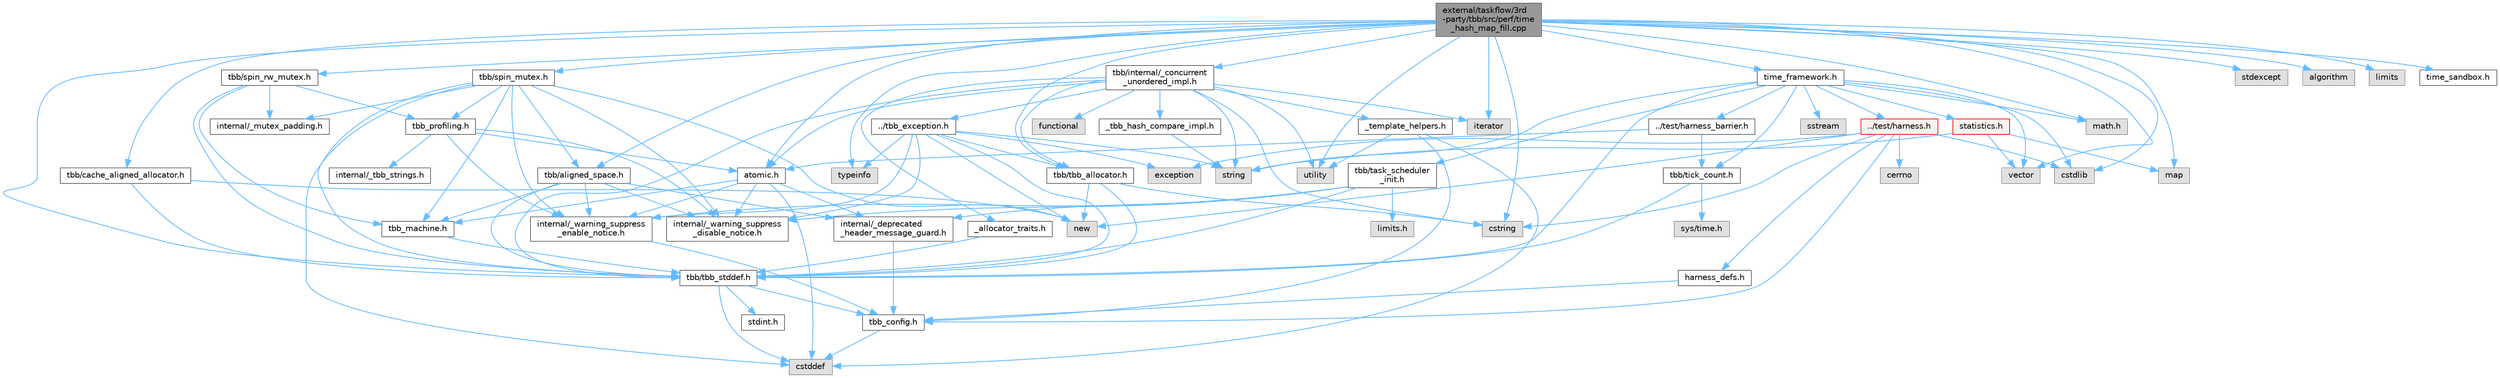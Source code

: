digraph "external/taskflow/3rd-party/tbb/src/perf/time_hash_map_fill.cpp"
{
 // LATEX_PDF_SIZE
  bgcolor="transparent";
  edge [fontname=Helvetica,fontsize=10,labelfontname=Helvetica,labelfontsize=10];
  node [fontname=Helvetica,fontsize=10,shape=box,height=0.2,width=0.4];
  Node1 [id="Node000001",label="external/taskflow/3rd\l-party/tbb/src/perf/time\l_hash_map_fill.cpp",height=0.2,width=0.4,color="gray40", fillcolor="grey60", style="filled", fontcolor="black",tooltip=" "];
  Node1 -> Node2 [id="edge1_Node000001_Node000002",color="steelblue1",style="solid",tooltip=" "];
  Node2 [id="Node000002",label="cstdlib",height=0.2,width=0.4,color="grey60", fillcolor="#E0E0E0", style="filled",tooltip=" "];
  Node1 -> Node3 [id="edge2_Node000001_Node000003",color="steelblue1",style="solid",tooltip=" "];
  Node3 [id="Node000003",label="math.h",height=0.2,width=0.4,color="grey60", fillcolor="#E0E0E0", style="filled",tooltip=" "];
  Node1 -> Node4 [id="edge3_Node000001_Node000004",color="steelblue1",style="solid",tooltip=" "];
  Node4 [id="Node000004",label="tbb/tbb_stddef.h",height=0.2,width=0.4,color="grey40", fillcolor="white", style="filled",URL="$tbb__stddef_8h.html",tooltip=" "];
  Node4 -> Node5 [id="edge4_Node000004_Node000005",color="steelblue1",style="solid",tooltip=" "];
  Node5 [id="Node000005",label="tbb_config.h",height=0.2,width=0.4,color="grey40", fillcolor="white", style="filled",URL="$tbb__config_8h.html",tooltip=" "];
  Node5 -> Node6 [id="edge5_Node000005_Node000006",color="steelblue1",style="solid",tooltip=" "];
  Node6 [id="Node000006",label="cstddef",height=0.2,width=0.4,color="grey60", fillcolor="#E0E0E0", style="filled",tooltip=" "];
  Node4 -> Node6 [id="edge6_Node000004_Node000006",color="steelblue1",style="solid",tooltip=" "];
  Node4 -> Node7 [id="edge7_Node000004_Node000007",color="steelblue1",style="solid",tooltip=" "];
  Node7 [id="Node000007",label="stdint.h",height=0.2,width=0.4,color="grey40", fillcolor="white", style="filled",URL="$stdint_8h.html",tooltip=" "];
  Node1 -> Node8 [id="edge8_Node000001_Node000008",color="steelblue1",style="solid",tooltip=" "];
  Node8 [id="Node000008",label="vector",height=0.2,width=0.4,color="grey60", fillcolor="#E0E0E0", style="filled",tooltip=" "];
  Node1 -> Node9 [id="edge9_Node000001_Node000009",color="steelblue1",style="solid",tooltip=" "];
  Node9 [id="Node000009",label="map",height=0.2,width=0.4,color="grey60", fillcolor="#E0E0E0", style="filled",tooltip=" "];
  Node1 -> Node10 [id="edge10_Node000001_Node000010",color="steelblue1",style="solid",tooltip=" "];
  Node10 [id="Node000010",label="stdexcept",height=0.2,width=0.4,color="grey60", fillcolor="#E0E0E0", style="filled",tooltip=" "];
  Node1 -> Node11 [id="edge11_Node000001_Node000011",color="steelblue1",style="solid",tooltip=" "];
  Node11 [id="Node000011",label="iterator",height=0.2,width=0.4,color="grey60", fillcolor="#E0E0E0", style="filled",tooltip=" "];
  Node1 -> Node12 [id="edge12_Node000001_Node000012",color="steelblue1",style="solid",tooltip=" "];
  Node12 [id="Node000012",label="algorithm",height=0.2,width=0.4,color="grey60", fillcolor="#E0E0E0", style="filled",tooltip=" "];
  Node1 -> Node13 [id="edge13_Node000001_Node000013",color="steelblue1",style="solid",tooltip=" "];
  Node13 [id="Node000013",label="utility",height=0.2,width=0.4,color="grey60", fillcolor="#E0E0E0", style="filled",tooltip=" "];
  Node1 -> Node14 [id="edge14_Node000001_Node000014",color="steelblue1",style="solid",tooltip=" "];
  Node14 [id="Node000014",label="cstring",height=0.2,width=0.4,color="grey60", fillcolor="#E0E0E0", style="filled",tooltip=" "];
  Node1 -> Node15 [id="edge15_Node000001_Node000015",color="steelblue1",style="solid",tooltip=" "];
  Node15 [id="Node000015",label="typeinfo",height=0.2,width=0.4,color="grey60", fillcolor="#E0E0E0", style="filled",tooltip=" "];
  Node1 -> Node16 [id="edge16_Node000001_Node000016",color="steelblue1",style="solid",tooltip=" "];
  Node16 [id="Node000016",label="tbb/cache_aligned_allocator.h",height=0.2,width=0.4,color="grey40", fillcolor="white", style="filled",URL="$cache__aligned__allocator_8h.html",tooltip=" "];
  Node16 -> Node17 [id="edge17_Node000016_Node000017",color="steelblue1",style="solid",tooltip=" "];
  Node17 [id="Node000017",label="new",height=0.2,width=0.4,color="grey60", fillcolor="#E0E0E0", style="filled",tooltip=" "];
  Node16 -> Node4 [id="edge18_Node000016_Node000004",color="steelblue1",style="solid",tooltip=" "];
  Node1 -> Node18 [id="edge19_Node000001_Node000018",color="steelblue1",style="solid",tooltip=" "];
  Node18 [id="Node000018",label="tbb/tbb_allocator.h",height=0.2,width=0.4,color="grey40", fillcolor="white", style="filled",URL="$tbb__allocator_8h.html",tooltip=" "];
  Node18 -> Node4 [id="edge20_Node000018_Node000004",color="steelblue1",style="solid",tooltip=" "];
  Node18 -> Node17 [id="edge21_Node000018_Node000017",color="steelblue1",style="solid",tooltip=" "];
  Node18 -> Node14 [id="edge22_Node000018_Node000014",color="steelblue1",style="solid",tooltip=" "];
  Node1 -> Node19 [id="edge23_Node000001_Node000019",color="steelblue1",style="solid",tooltip=" "];
  Node19 [id="Node000019",label="tbb/spin_rw_mutex.h",height=0.2,width=0.4,color="grey40", fillcolor="white", style="filled",URL="$spin__rw__mutex_8h.html",tooltip=" "];
  Node19 -> Node4 [id="edge24_Node000019_Node000004",color="steelblue1",style="solid",tooltip=" "];
  Node19 -> Node20 [id="edge25_Node000019_Node000020",color="steelblue1",style="solid",tooltip=" "];
  Node20 [id="Node000020",label="tbb_machine.h",height=0.2,width=0.4,color="grey40", fillcolor="white", style="filled",URL="$tbb__machine_8h.html",tooltip=" "];
  Node20 -> Node4 [id="edge26_Node000020_Node000004",color="steelblue1",style="solid",tooltip=" "];
  Node19 -> Node21 [id="edge27_Node000019_Node000021",color="steelblue1",style="solid",tooltip=" "];
  Node21 [id="Node000021",label="tbb_profiling.h",height=0.2,width=0.4,color="grey40", fillcolor="white", style="filled",URL="$tbb__profiling_8h.html",tooltip=" "];
  Node21 -> Node22 [id="edge28_Node000021_Node000022",color="steelblue1",style="solid",tooltip=" "];
  Node22 [id="Node000022",label="internal/_warning_suppress\l_enable_notice.h",height=0.2,width=0.4,color="grey40", fillcolor="white", style="filled",URL="$__warning__suppress__enable__notice_8h.html",tooltip=" "];
  Node22 -> Node5 [id="edge29_Node000022_Node000005",color="steelblue1",style="solid",tooltip=" "];
  Node21 -> Node23 [id="edge30_Node000021_Node000023",color="steelblue1",style="solid",tooltip=" "];
  Node23 [id="Node000023",label="internal/_tbb_strings.h",height=0.2,width=0.4,color="grey40", fillcolor="white", style="filled",URL="$__tbb__strings_8h.html",tooltip=" "];
  Node21 -> Node24 [id="edge31_Node000021_Node000024",color="steelblue1",style="solid",tooltip=" "];
  Node24 [id="Node000024",label="atomic.h",height=0.2,width=0.4,color="grey40", fillcolor="white", style="filled",URL="$external_2taskflow_23rd-party_2tbb_2include_2tbb_2atomic_8h.html",tooltip=" "];
  Node24 -> Node25 [id="edge32_Node000024_Node000025",color="steelblue1",style="solid",tooltip=" "];
  Node25 [id="Node000025",label="internal/_deprecated\l_header_message_guard.h",height=0.2,width=0.4,color="grey40", fillcolor="white", style="filled",URL="$__deprecated__header__message__guard_8h.html",tooltip=" "];
  Node25 -> Node5 [id="edge33_Node000025_Node000005",color="steelblue1",style="solid",tooltip=" "];
  Node24 -> Node22 [id="edge34_Node000024_Node000022",color="steelblue1",style="solid",tooltip=" "];
  Node24 -> Node6 [id="edge35_Node000024_Node000006",color="steelblue1",style="solid",tooltip=" "];
  Node24 -> Node20 [id="edge36_Node000024_Node000020",color="steelblue1",style="solid",tooltip=" "];
  Node24 -> Node26 [id="edge37_Node000024_Node000026",color="steelblue1",style="solid",tooltip=" "];
  Node26 [id="Node000026",label="internal/_warning_suppress\l_disable_notice.h",height=0.2,width=0.4,color="grey40", fillcolor="white", style="filled",URL="$__warning__suppress__disable__notice_8h.html",tooltip=" "];
  Node21 -> Node26 [id="edge38_Node000021_Node000026",color="steelblue1",style="solid",tooltip=" "];
  Node19 -> Node27 [id="edge39_Node000019_Node000027",color="steelblue1",style="solid",tooltip=" "];
  Node27 [id="Node000027",label="internal/_mutex_padding.h",height=0.2,width=0.4,color="grey40", fillcolor="white", style="filled",URL="$__mutex__padding_8h.html",tooltip=" "];
  Node1 -> Node28 [id="edge40_Node000001_Node000028",color="steelblue1",style="solid",tooltip=" "];
  Node28 [id="Node000028",label="tbb/aligned_space.h",height=0.2,width=0.4,color="grey40", fillcolor="white", style="filled",URL="$aligned__space_8h.html",tooltip=" "];
  Node28 -> Node25 [id="edge41_Node000028_Node000025",color="steelblue1",style="solid",tooltip=" "];
  Node28 -> Node22 [id="edge42_Node000028_Node000022",color="steelblue1",style="solid",tooltip=" "];
  Node28 -> Node4 [id="edge43_Node000028_Node000004",color="steelblue1",style="solid",tooltip=" "];
  Node28 -> Node20 [id="edge44_Node000028_Node000020",color="steelblue1",style="solid",tooltip=" "];
  Node28 -> Node26 [id="edge45_Node000028_Node000026",color="steelblue1",style="solid",tooltip=" "];
  Node1 -> Node24 [id="edge46_Node000001_Node000024",color="steelblue1",style="solid",tooltip=" "];
  Node1 -> Node29 [id="edge47_Node000001_Node000029",color="steelblue1",style="solid",tooltip=" "];
  Node29 [id="Node000029",label="tbb/internal/_concurrent\l_unordered_impl.h",height=0.2,width=0.4,color="grey40", fillcolor="white", style="filled",URL="$__concurrent__unordered__impl_8h.html",tooltip=" "];
  Node29 -> Node4 [id="edge48_Node000029_Node000004",color="steelblue1",style="solid",tooltip=" "];
  Node29 -> Node11 [id="edge49_Node000029_Node000011",color="steelblue1",style="solid",tooltip=" "];
  Node29 -> Node13 [id="edge50_Node000029_Node000013",color="steelblue1",style="solid",tooltip=" "];
  Node29 -> Node30 [id="edge51_Node000029_Node000030",color="steelblue1",style="solid",tooltip=" "];
  Node30 [id="Node000030",label="functional",height=0.2,width=0.4,color="grey60", fillcolor="#E0E0E0", style="filled",tooltip=" "];
  Node29 -> Node31 [id="edge52_Node000029_Node000031",color="steelblue1",style="solid",tooltip=" "];
  Node31 [id="Node000031",label="string",height=0.2,width=0.4,color="grey60", fillcolor="#E0E0E0", style="filled",tooltip=" "];
  Node29 -> Node14 [id="edge53_Node000029_Node000014",color="steelblue1",style="solid",tooltip=" "];
  Node29 -> Node24 [id="edge54_Node000029_Node000024",color="steelblue1",style="solid",tooltip=" "];
  Node29 -> Node32 [id="edge55_Node000029_Node000032",color="steelblue1",style="solid",tooltip=" "];
  Node32 [id="Node000032",label="../tbb_exception.h",height=0.2,width=0.4,color="grey40", fillcolor="white", style="filled",URL="$tbb__exception_8h.html",tooltip=" "];
  Node32 -> Node22 [id="edge56_Node000032_Node000022",color="steelblue1",style="solid",tooltip=" "];
  Node32 -> Node4 [id="edge57_Node000032_Node000004",color="steelblue1",style="solid",tooltip=" "];
  Node32 -> Node33 [id="edge58_Node000032_Node000033",color="steelblue1",style="solid",tooltip=" "];
  Node33 [id="Node000033",label="exception",height=0.2,width=0.4,color="grey60", fillcolor="#E0E0E0", style="filled",tooltip=" "];
  Node32 -> Node17 [id="edge59_Node000032_Node000017",color="steelblue1",style="solid",tooltip=" "];
  Node32 -> Node31 [id="edge60_Node000032_Node000031",color="steelblue1",style="solid",tooltip=" "];
  Node32 -> Node18 [id="edge61_Node000032_Node000018",color="steelblue1",style="solid",tooltip=" "];
  Node32 -> Node15 [id="edge62_Node000032_Node000015",color="steelblue1",style="solid",tooltip=" "];
  Node32 -> Node26 [id="edge63_Node000032_Node000026",color="steelblue1",style="solid",tooltip=" "];
  Node29 -> Node18 [id="edge64_Node000029_Node000018",color="steelblue1",style="solid",tooltip=" "];
  Node29 -> Node34 [id="edge65_Node000029_Node000034",color="steelblue1",style="solid",tooltip=" "];
  Node34 [id="Node000034",label="_allocator_traits.h",height=0.2,width=0.4,color="grey40", fillcolor="white", style="filled",URL="$__allocator__traits_8h.html",tooltip=" "];
  Node34 -> Node4 [id="edge66_Node000034_Node000004",color="steelblue1",style="solid",tooltip=" "];
  Node29 -> Node35 [id="edge67_Node000029_Node000035",color="steelblue1",style="solid",tooltip=" "];
  Node35 [id="Node000035",label="_tbb_hash_compare_impl.h",height=0.2,width=0.4,color="grey40", fillcolor="white", style="filled",URL="$__tbb__hash__compare__impl_8h.html",tooltip=" "];
  Node35 -> Node31 [id="edge68_Node000035_Node000031",color="steelblue1",style="solid",tooltip=" "];
  Node29 -> Node36 [id="edge69_Node000029_Node000036",color="steelblue1",style="solid",tooltip=" "];
  Node36 [id="Node000036",label="_template_helpers.h",height=0.2,width=0.4,color="grey40", fillcolor="white", style="filled",URL="$__template__helpers_8h.html",tooltip=" "];
  Node36 -> Node13 [id="edge70_Node000036_Node000013",color="steelblue1",style="solid",tooltip=" "];
  Node36 -> Node6 [id="edge71_Node000036_Node000006",color="steelblue1",style="solid",tooltip=" "];
  Node36 -> Node5 [id="edge72_Node000036_Node000005",color="steelblue1",style="solid",tooltip=" "];
  Node1 -> Node37 [id="edge73_Node000001_Node000037",color="steelblue1",style="solid",tooltip=" "];
  Node37 [id="Node000037",label="tbb/spin_mutex.h",height=0.2,width=0.4,color="grey40", fillcolor="white", style="filled",URL="$external_2taskflow_23rd-party_2tbb_2include_2tbb_2spin__mutex_8h.html",tooltip=" "];
  Node37 -> Node22 [id="edge74_Node000037_Node000022",color="steelblue1",style="solid",tooltip=" "];
  Node37 -> Node6 [id="edge75_Node000037_Node000006",color="steelblue1",style="solid",tooltip=" "];
  Node37 -> Node17 [id="edge76_Node000037_Node000017",color="steelblue1",style="solid",tooltip=" "];
  Node37 -> Node28 [id="edge77_Node000037_Node000028",color="steelblue1",style="solid",tooltip=" "];
  Node37 -> Node4 [id="edge78_Node000037_Node000004",color="steelblue1",style="solid",tooltip=" "];
  Node37 -> Node20 [id="edge79_Node000037_Node000020",color="steelblue1",style="solid",tooltip=" "];
  Node37 -> Node21 [id="edge80_Node000037_Node000021",color="steelblue1",style="solid",tooltip=" "];
  Node37 -> Node27 [id="edge81_Node000037_Node000027",color="steelblue1",style="solid",tooltip=" "];
  Node37 -> Node26 [id="edge82_Node000037_Node000026",color="steelblue1",style="solid",tooltip=" "];
  Node1 -> Node38 [id="edge83_Node000001_Node000038",color="steelblue1",style="solid",tooltip=" "];
  Node38 [id="Node000038",label="time_framework.h",height=0.2,width=0.4,color="grey40", fillcolor="white", style="filled",URL="$time__framework_8h.html",tooltip=" "];
  Node38 -> Node2 [id="edge84_Node000038_Node000002",color="steelblue1",style="solid",tooltip=" "];
  Node38 -> Node3 [id="edge85_Node000038_Node000003",color="steelblue1",style="solid",tooltip=" "];
  Node38 -> Node8 [id="edge86_Node000038_Node000008",color="steelblue1",style="solid",tooltip=" "];
  Node38 -> Node31 [id="edge87_Node000038_Node000031",color="steelblue1",style="solid",tooltip=" "];
  Node38 -> Node39 [id="edge88_Node000038_Node000039",color="steelblue1",style="solid",tooltip=" "];
  Node39 [id="Node000039",label="sstream",height=0.2,width=0.4,color="grey60", fillcolor="#E0E0E0", style="filled",tooltip=" "];
  Node38 -> Node4 [id="edge89_Node000038_Node000004",color="steelblue1",style="solid",tooltip=" "];
  Node38 -> Node40 [id="edge90_Node000038_Node000040",color="steelblue1",style="solid",tooltip=" "];
  Node40 [id="Node000040",label="tbb/task_scheduler\l_init.h",height=0.2,width=0.4,color="grey40", fillcolor="white", style="filled",URL="$task__scheduler__init_8h.html",tooltip=" "];
  Node40 -> Node25 [id="edge91_Node000040_Node000025",color="steelblue1",style="solid",tooltip=" "];
  Node40 -> Node22 [id="edge92_Node000040_Node000022",color="steelblue1",style="solid",tooltip=" "];
  Node40 -> Node4 [id="edge93_Node000040_Node000004",color="steelblue1",style="solid",tooltip=" "];
  Node40 -> Node41 [id="edge94_Node000040_Node000041",color="steelblue1",style="solid",tooltip=" "];
  Node41 [id="Node000041",label="limits.h",height=0.2,width=0.4,color="grey60", fillcolor="#E0E0E0", style="filled",tooltip=" "];
  Node40 -> Node26 [id="edge95_Node000040_Node000026",color="steelblue1",style="solid",tooltip=" "];
  Node38 -> Node42 [id="edge96_Node000038_Node000042",color="steelblue1",style="solid",tooltip=" "];
  Node42 [id="Node000042",label="tbb/tick_count.h",height=0.2,width=0.4,color="grey40", fillcolor="white", style="filled",URL="$tick__count_8h.html",tooltip=" "];
  Node42 -> Node4 [id="edge97_Node000042_Node000004",color="steelblue1",style="solid",tooltip=" "];
  Node42 -> Node43 [id="edge98_Node000042_Node000043",color="steelblue1",style="solid",tooltip=" "];
  Node43 [id="Node000043",label="sys/time.h",height=0.2,width=0.4,color="grey60", fillcolor="#E0E0E0", style="filled",tooltip=" "];
  Node38 -> Node44 [id="edge99_Node000038_Node000044",color="steelblue1",style="solid",tooltip=" "];
  Node44 [id="Node000044",label="../test/harness.h",height=0.2,width=0.4,color="red", fillcolor="#FFF0F0", style="filled",URL="$harness_8h.html",tooltip=" "];
  Node44 -> Node5 [id="edge100_Node000044_Node000005",color="steelblue1",style="solid",tooltip=" "];
  Node44 -> Node45 [id="edge101_Node000044_Node000045",color="steelblue1",style="solid",tooltip=" "];
  Node45 [id="Node000045",label="harness_defs.h",height=0.2,width=0.4,color="grey40", fillcolor="white", style="filled",URL="$harness__defs_8h.html",tooltip=" "];
  Node45 -> Node5 [id="edge102_Node000045_Node000005",color="steelblue1",style="solid",tooltip=" "];
  Node44 -> Node2 [id="edge103_Node000044_Node000002",color="steelblue1",style="solid",tooltip=" "];
  Node44 -> Node14 [id="edge104_Node000044_Node000014",color="steelblue1",style="solid",tooltip=" "];
  Node44 -> Node46 [id="edge105_Node000044_Node000046",color="steelblue1",style="solid",tooltip=" "];
  Node46 [id="Node000046",label="cerrno",height=0.2,width=0.4,color="grey60", fillcolor="#E0E0E0", style="filled",tooltip=" "];
  Node44 -> Node17 [id="edge106_Node000044_Node000017",color="steelblue1",style="solid",tooltip=" "];
  Node44 -> Node33 [id="edge107_Node000044_Node000033",color="steelblue1",style="solid",tooltip=" "];
  Node38 -> Node95 [id="edge108_Node000038_Node000095",color="steelblue1",style="solid",tooltip=" "];
  Node95 [id="Node000095",label="../test/harness_barrier.h",height=0.2,width=0.4,color="grey40", fillcolor="white", style="filled",URL="$harness__barrier_8h.html",tooltip=" "];
  Node95 -> Node24 [id="edge109_Node000095_Node000024",color="steelblue1",style="solid",tooltip=" "];
  Node95 -> Node42 [id="edge110_Node000095_Node000042",color="steelblue1",style="solid",tooltip=" "];
  Node38 -> Node96 [id="edge111_Node000038_Node000096",color="steelblue1",style="solid",tooltip=" "];
  Node96 [id="Node000096",label="statistics.h",height=0.2,width=0.4,color="red", fillcolor="#FFF0F0", style="filled",URL="$perf_2statistics_8h.html",tooltip=" "];
  Node96 -> Node8 [id="edge112_Node000096_Node000008",color="steelblue1",style="solid",tooltip=" "];
  Node96 -> Node9 [id="edge113_Node000096_Node000009",color="steelblue1",style="solid",tooltip=" "];
  Node96 -> Node31 [id="edge114_Node000096_Node000031",color="steelblue1",style="solid",tooltip=" "];
  Node1 -> Node100 [id="edge115_Node000001_Node000100",color="steelblue1",style="solid",tooltip=" "];
  Node100 [id="Node000100",label="limits",height=0.2,width=0.4,color="grey60", fillcolor="#E0E0E0", style="filled",tooltip=" "];
  Node1 -> Node101 [id="edge116_Node000001_Node000101",color="steelblue1",style="solid",tooltip=" "];
  Node101 [id="Node000101",label="time_sandbox.h",height=0.2,width=0.4,color="grey40", fillcolor="white", style="filled",URL="$time__sandbox_8h.html",tooltip=" "];
}
